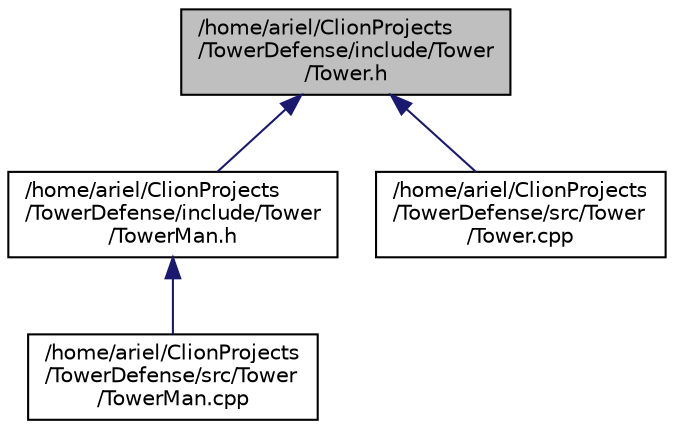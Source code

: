 digraph "/home/ariel/ClionProjects/TowerDefense/include/Tower/Tower.h"
{
  edge [fontname="Helvetica",fontsize="10",labelfontname="Helvetica",labelfontsize="10"];
  node [fontname="Helvetica",fontsize="10",shape=record];
  Node1 [label="/home/ariel/ClionProjects\l/TowerDefense/include/Tower\l/Tower.h",height=0.2,width=0.4,color="black", fillcolor="grey75", style="filled", fontcolor="black"];
  Node1 -> Node2 [dir="back",color="midnightblue",fontsize="10",style="solid",fontname="Helvetica"];
  Node2 [label="/home/ariel/ClionProjects\l/TowerDefense/include/Tower\l/TowerMan.h",height=0.2,width=0.4,color="black", fillcolor="white", style="filled",URL="$TowerMan_8h.html"];
  Node2 -> Node3 [dir="back",color="midnightblue",fontsize="10",style="solid",fontname="Helvetica"];
  Node3 [label="/home/ariel/ClionProjects\l/TowerDefense/src/Tower\l/TowerMan.cpp",height=0.2,width=0.4,color="black", fillcolor="white", style="filled",URL="$TowerMan_8cpp.html"];
  Node1 -> Node4 [dir="back",color="midnightblue",fontsize="10",style="solid",fontname="Helvetica"];
  Node4 [label="/home/ariel/ClionProjects\l/TowerDefense/src/Tower\l/Tower.cpp",height=0.2,width=0.4,color="black", fillcolor="white", style="filled",URL="$Tower_8cpp.html"];
}
